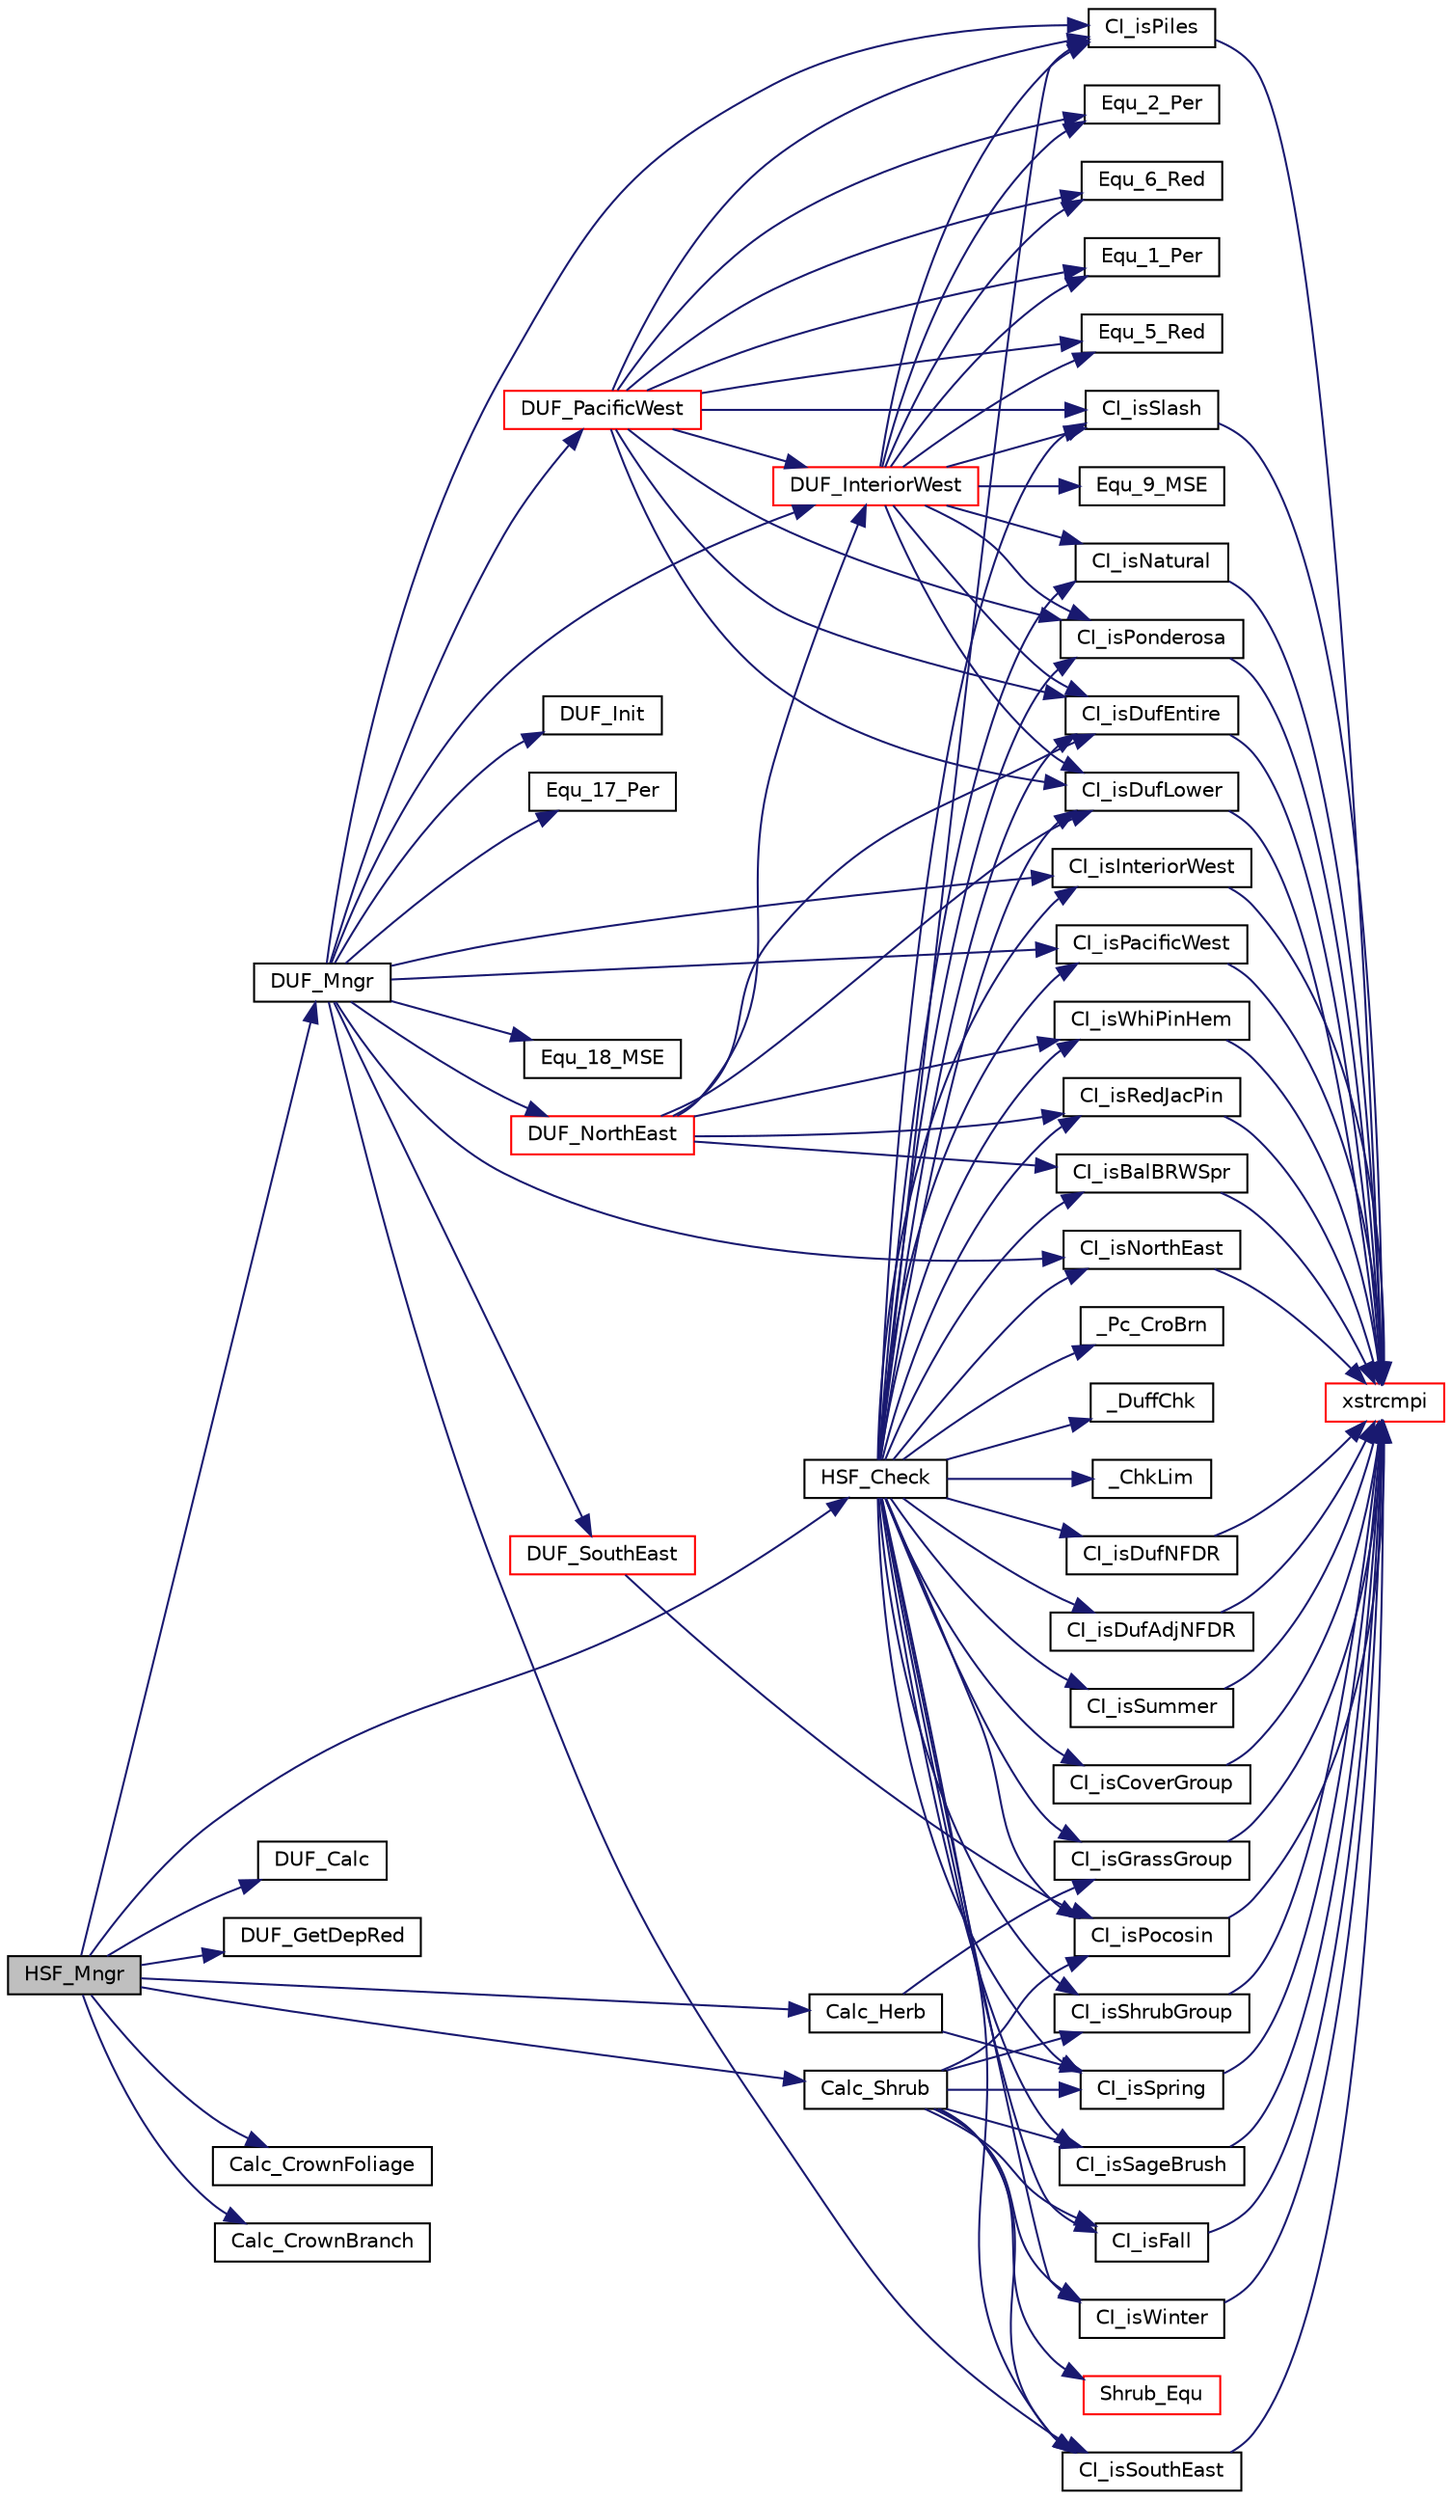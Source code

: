 digraph "HSF_Mngr"
{
  edge [fontname="Helvetica",fontsize="10",labelfontname="Helvetica",labelfontsize="10"];
  node [fontname="Helvetica",fontsize="10",shape=record];
  rankdir="LR";
  Node1 [label="HSF_Mngr",height=0.2,width=0.4,color="black", fillcolor="grey75", style="filled", fontcolor="black"];
  Node1 -> Node2 [color="midnightblue",fontsize="10",style="solid",fontname="Helvetica"];
  Node2 [label="HSF_Check",height=0.2,width=0.4,color="black", fillcolor="white", style="filled",URL="$fof__hsf_8c.html#abfede7c54d1dcc4bd4b9482ba641ac53"];
  Node2 -> Node3 [color="midnightblue",fontsize="10",style="solid",fontname="Helvetica"];
  Node3 [label="_ChkLim",height=0.2,width=0.4,color="black", fillcolor="white", style="filled",URL="$fof__hsf_8c.html#a087697f6572c77b52246185dd6b309e0"];
  Node2 -> Node4 [color="midnightblue",fontsize="10",style="solid",fontname="Helvetica"];
  Node4 [label="_Pc_CroBrn",height=0.2,width=0.4,color="black", fillcolor="white", style="filled",URL="$fof__hsf_8c.html#a575e03844aa7a1504ddb91df1a1c9752"];
  Node2 -> Node5 [color="midnightblue",fontsize="10",style="solid",fontname="Helvetica"];
  Node5 [label="_DuffChk",height=0.2,width=0.4,color="black", fillcolor="white", style="filled",URL="$fof__hsf_8c.html#a794472e02673a3696699e17bd127b86b"];
  Node2 -> Node6 [color="midnightblue",fontsize="10",style="solid",fontname="Helvetica"];
  Node6 [label="CI_isSouthEast",height=0.2,width=0.4,color="black", fillcolor="white", style="filled",URL="$fof__ci_8c.html#a3c38c2d4b1bced3ff317ec9abe2abe84"];
  Node6 -> Node7 [color="midnightblue",fontsize="10",style="solid",fontname="Helvetica"];
  Node7 [label="xstrcmpi",height=0.2,width=0.4,color="red", fillcolor="white", style="filled",URL="$fof__ansi_8h.html#ae4a2af8fafbd412557cbf887bb828c13"];
  Node2 -> Node8 [color="midnightblue",fontsize="10",style="solid",fontname="Helvetica"];
  Node8 [label="CI_isInteriorWest",height=0.2,width=0.4,color="black", fillcolor="white", style="filled",URL="$fof__ci_8c.html#ab546f4602aa52712183b3e4403e2d1e3"];
  Node8 -> Node7 [color="midnightblue",fontsize="10",style="solid",fontname="Helvetica"];
  Node2 -> Node9 [color="midnightblue",fontsize="10",style="solid",fontname="Helvetica"];
  Node9 [label="CI_isPacificWest",height=0.2,width=0.4,color="black", fillcolor="white", style="filled",URL="$fof__ci_8c.html#a8cac1179f67d615aaa915739e6a2c554"];
  Node9 -> Node7 [color="midnightblue",fontsize="10",style="solid",fontname="Helvetica"];
  Node2 -> Node10 [color="midnightblue",fontsize="10",style="solid",fontname="Helvetica"];
  Node10 [label="CI_isNorthEast",height=0.2,width=0.4,color="black", fillcolor="white", style="filled",URL="$fof__ci_8c.html#a16cd99f1f86f56bcd8a6a95e5373eff1"];
  Node10 -> Node7 [color="midnightblue",fontsize="10",style="solid",fontname="Helvetica"];
  Node2 -> Node11 [color="midnightblue",fontsize="10",style="solid",fontname="Helvetica"];
  Node11 [label="CI_isPiles",height=0.2,width=0.4,color="black", fillcolor="white", style="filled",URL="$fof__ci_8c.html#acac95d76ac4503b6b2cf70a617b55503"];
  Node11 -> Node7 [color="midnightblue",fontsize="10",style="solid",fontname="Helvetica"];
  Node2 -> Node12 [color="midnightblue",fontsize="10",style="solid",fontname="Helvetica"];
  Node12 [label="CI_isNatural",height=0.2,width=0.4,color="black", fillcolor="white", style="filled",URL="$fof__ci_8c.html#a07c69289cef1fc870f00c8153317d4de"];
  Node12 -> Node7 [color="midnightblue",fontsize="10",style="solid",fontname="Helvetica"];
  Node2 -> Node13 [color="midnightblue",fontsize="10",style="solid",fontname="Helvetica"];
  Node13 [label="CI_isSlash",height=0.2,width=0.4,color="black", fillcolor="white", style="filled",URL="$fof__ci_8c.html#a336d87710b45e28076a9c954ade18b7e"];
  Node13 -> Node7 [color="midnightblue",fontsize="10",style="solid",fontname="Helvetica"];
  Node2 -> Node14 [color="midnightblue",fontsize="10",style="solid",fontname="Helvetica"];
  Node14 [label="CI_isDufEntire",height=0.2,width=0.4,color="black", fillcolor="white", style="filled",URL="$fof__ci_8c.html#a7313e8bc3f58e28d49fabdefd3d8c92d"];
  Node14 -> Node7 [color="midnightblue",fontsize="10",style="solid",fontname="Helvetica"];
  Node2 -> Node15 [color="midnightblue",fontsize="10",style="solid",fontname="Helvetica"];
  Node15 [label="CI_isDufLower",height=0.2,width=0.4,color="black", fillcolor="white", style="filled",URL="$fof__ci_8c.html#a871f1b2863359cb57a51cb330a75af0b"];
  Node15 -> Node7 [color="midnightblue",fontsize="10",style="solid",fontname="Helvetica"];
  Node2 -> Node16 [color="midnightblue",fontsize="10",style="solid",fontname="Helvetica"];
  Node16 [label="CI_isDufNFDR",height=0.2,width=0.4,color="black", fillcolor="white", style="filled",URL="$fof__ci_8c.html#a4dc21adf226a404c9f6ad34dd4df3687"];
  Node16 -> Node7 [color="midnightblue",fontsize="10",style="solid",fontname="Helvetica"];
  Node2 -> Node17 [color="midnightblue",fontsize="10",style="solid",fontname="Helvetica"];
  Node17 [label="CI_isDufAdjNFDR",height=0.2,width=0.4,color="black", fillcolor="white", style="filled",URL="$fof__ci_8c.html#ae0c9eed5d7856b096c50bc8d39544fa7"];
  Node17 -> Node7 [color="midnightblue",fontsize="10",style="solid",fontname="Helvetica"];
  Node2 -> Node18 [color="midnightblue",fontsize="10",style="solid",fontname="Helvetica"];
  Node18 [label="CI_isSpring",height=0.2,width=0.4,color="black", fillcolor="white", style="filled",URL="$fof__ci_8c.html#a32fec1f1a37f4f90491ef631fa5a8725"];
  Node18 -> Node7 [color="midnightblue",fontsize="10",style="solid",fontname="Helvetica"];
  Node2 -> Node19 [color="midnightblue",fontsize="10",style="solid",fontname="Helvetica"];
  Node19 [label="CI_isFall",height=0.2,width=0.4,color="black", fillcolor="white", style="filled",URL="$fof__ci_8c.html#a00abde20b9bb3f4b849b04b9870804bb"];
  Node19 -> Node7 [color="midnightblue",fontsize="10",style="solid",fontname="Helvetica"];
  Node2 -> Node20 [color="midnightblue",fontsize="10",style="solid",fontname="Helvetica"];
  Node20 [label="CI_isSummer",height=0.2,width=0.4,color="black", fillcolor="white", style="filled",URL="$fof__ci_8c.html#a17543d800b236c76e34c4db9ddd4649e"];
  Node20 -> Node7 [color="midnightblue",fontsize="10",style="solid",fontname="Helvetica"];
  Node2 -> Node21 [color="midnightblue",fontsize="10",style="solid",fontname="Helvetica"];
  Node21 [label="CI_isWinter",height=0.2,width=0.4,color="black", fillcolor="white", style="filled",URL="$fof__ci_8c.html#a4f4c929a15dd8d77f13dcfac6928c358"];
  Node21 -> Node7 [color="midnightblue",fontsize="10",style="solid",fontname="Helvetica"];
  Node2 -> Node22 [color="midnightblue",fontsize="10",style="solid",fontname="Helvetica"];
  Node22 [label="CI_isGrassGroup",height=0.2,width=0.4,color="black", fillcolor="white", style="filled",URL="$fof__ci_8c.html#a1f7b0b30492c6c18d520fb967cd0588d"];
  Node22 -> Node7 [color="midnightblue",fontsize="10",style="solid",fontname="Helvetica"];
  Node2 -> Node23 [color="midnightblue",fontsize="10",style="solid",fontname="Helvetica"];
  Node23 [label="CI_isShrubGroup",height=0.2,width=0.4,color="black", fillcolor="white", style="filled",URL="$fof__ci_8c.html#a77798e442b3785db1d4def7f647c105d"];
  Node23 -> Node7 [color="midnightblue",fontsize="10",style="solid",fontname="Helvetica"];
  Node2 -> Node24 [color="midnightblue",fontsize="10",style="solid",fontname="Helvetica"];
  Node24 [label="CI_isSageBrush",height=0.2,width=0.4,color="black", fillcolor="white", style="filled",URL="$fof__ci_8c.html#a396777a525bab614bbcaee0eb7456a35"];
  Node24 -> Node7 [color="midnightblue",fontsize="10",style="solid",fontname="Helvetica"];
  Node2 -> Node25 [color="midnightblue",fontsize="10",style="solid",fontname="Helvetica"];
  Node25 [label="CI_isPocosin",height=0.2,width=0.4,color="black", fillcolor="white", style="filled",URL="$fof__ci_8c.html#a958f4ebc11233cac1459e2b6989f576e"];
  Node25 -> Node7 [color="midnightblue",fontsize="10",style="solid",fontname="Helvetica"];
  Node2 -> Node26 [color="midnightblue",fontsize="10",style="solid",fontname="Helvetica"];
  Node26 [label="CI_isPonderosa",height=0.2,width=0.4,color="black", fillcolor="white", style="filled",URL="$fof__ci_8c.html#aebcec5d3d23b3c527eafcab11948c276"];
  Node26 -> Node7 [color="midnightblue",fontsize="10",style="solid",fontname="Helvetica"];
  Node2 -> Node27 [color="midnightblue",fontsize="10",style="solid",fontname="Helvetica"];
  Node27 [label="CI_isWhiPinHem",height=0.2,width=0.4,color="black", fillcolor="white", style="filled",URL="$fof__ci_8c.html#ab1779194887fc47974d2e6c62a9a88ad"];
  Node27 -> Node7 [color="midnightblue",fontsize="10",style="solid",fontname="Helvetica"];
  Node2 -> Node28 [color="midnightblue",fontsize="10",style="solid",fontname="Helvetica"];
  Node28 [label="CI_isRedJacPin",height=0.2,width=0.4,color="black", fillcolor="white", style="filled",URL="$fof__ci_8c.html#ac22b59b40f5a16a081ff664f0ec06d03"];
  Node28 -> Node7 [color="midnightblue",fontsize="10",style="solid",fontname="Helvetica"];
  Node2 -> Node29 [color="midnightblue",fontsize="10",style="solid",fontname="Helvetica"];
  Node29 [label="CI_isBalBRWSpr",height=0.2,width=0.4,color="black", fillcolor="white", style="filled",URL="$fof__ci_8c.html#a5e9d76857efb58db36adebf5a60cf1c4"];
  Node29 -> Node7 [color="midnightblue",fontsize="10",style="solid",fontname="Helvetica"];
  Node2 -> Node30 [color="midnightblue",fontsize="10",style="solid",fontname="Helvetica"];
  Node30 [label="CI_isCoverGroup",height=0.2,width=0.4,color="black", fillcolor="white", style="filled",URL="$fof__ci_8c.html#a65adf9dfe898ff297afc07aaa6086715"];
  Node30 -> Node7 [color="midnightblue",fontsize="10",style="solid",fontname="Helvetica"];
  Node1 -> Node31 [color="midnightblue",fontsize="10",style="solid",fontname="Helvetica"];
  Node31 [label="DUF_Mngr",height=0.2,width=0.4,color="black", fillcolor="white", style="filled",URL="$fof__duf_8c.html#a7954b83e190d352c3c273dd8be22c04f"];
  Node31 -> Node32 [color="midnightblue",fontsize="10",style="solid",fontname="Helvetica"];
  Node32 [label="DUF_Init",height=0.2,width=0.4,color="black", fillcolor="white", style="filled",URL="$fof__duf_8c.html#ad777609b0ce1300563989f1dcb0c9988"];
  Node31 -> Node11 [color="midnightblue",fontsize="10",style="solid",fontname="Helvetica"];
  Node31 -> Node33 [color="midnightblue",fontsize="10",style="solid",fontname="Helvetica"];
  Node33 [label="Equ_17_Per",height=0.2,width=0.4,color="black", fillcolor="white", style="filled",URL="$fof__duf_8c.html#a3bcc3b8100c6e3038d716f5fde321c77"];
  Node31 -> Node34 [color="midnightblue",fontsize="10",style="solid",fontname="Helvetica"];
  Node34 [label="Equ_18_MSE",height=0.2,width=0.4,color="black", fillcolor="white", style="filled",URL="$fof__duf_8c.html#a5fcac1537c48860dfe281fdbcbd79715"];
  Node31 -> Node8 [color="midnightblue",fontsize="10",style="solid",fontname="Helvetica"];
  Node31 -> Node35 [color="midnightblue",fontsize="10",style="solid",fontname="Helvetica"];
  Node35 [label="DUF_InteriorWest",height=0.2,width=0.4,color="red", fillcolor="white", style="filled",URL="$fof__duf_8c.html#afc322b95242c6c2ba13dba748838b562"];
  Node35 -> Node11 [color="midnightblue",fontsize="10",style="solid",fontname="Helvetica"];
  Node35 -> Node12 [color="midnightblue",fontsize="10",style="solid",fontname="Helvetica"];
  Node35 -> Node13 [color="midnightblue",fontsize="10",style="solid",fontname="Helvetica"];
  Node35 -> Node15 [color="midnightblue",fontsize="10",style="solid",fontname="Helvetica"];
  Node35 -> Node36 [color="midnightblue",fontsize="10",style="solid",fontname="Helvetica"];
  Node36 [label="Equ_1_Per",height=0.2,width=0.4,color="black", fillcolor="white", style="filled",URL="$fof__duf_8c.html#ad497dd2080e046a59010edf3e98a4a58"];
  Node35 -> Node37 [color="midnightblue",fontsize="10",style="solid",fontname="Helvetica"];
  Node37 [label="Equ_5_Red",height=0.2,width=0.4,color="black", fillcolor="white", style="filled",URL="$fof__duf_8c.html#aa6c8dbd59861d5ddbc2337f3db881839"];
  Node35 -> Node38 [color="midnightblue",fontsize="10",style="solid",fontname="Helvetica"];
  Node38 [label="Equ_9_MSE",height=0.2,width=0.4,color="black", fillcolor="white", style="filled",URL="$fof__duf_8c.html#aa8fd8d322d19dff9115aec2f62632557"];
  Node35 -> Node14 [color="midnightblue",fontsize="10",style="solid",fontname="Helvetica"];
  Node35 -> Node39 [color="midnightblue",fontsize="10",style="solid",fontname="Helvetica"];
  Node39 [label="Equ_2_Per",height=0.2,width=0.4,color="black", fillcolor="white", style="filled",URL="$fof__duf_8c.html#ae2c52427c7d7368cf5027bafdd7408d3"];
  Node35 -> Node40 [color="midnightblue",fontsize="10",style="solid",fontname="Helvetica"];
  Node40 [label="Equ_6_Red",height=0.2,width=0.4,color="black", fillcolor="white", style="filled",URL="$fof__duf_8c.html#a56db849e139ffa2ff5ac3db2ea46860f"];
  Node35 -> Node26 [color="midnightblue",fontsize="10",style="solid",fontname="Helvetica"];
  Node31 -> Node9 [color="midnightblue",fontsize="10",style="solid",fontname="Helvetica"];
  Node31 -> Node41 [color="midnightblue",fontsize="10",style="solid",fontname="Helvetica"];
  Node41 [label="DUF_PacificWest",height=0.2,width=0.4,color="red", fillcolor="white", style="filled",URL="$fof__duf_8c.html#a85a3dbcdd19ae2bf1395bad872c6b3bf"];
  Node41 -> Node11 [color="midnightblue",fontsize="10",style="solid",fontname="Helvetica"];
  Node41 -> Node13 [color="midnightblue",fontsize="10",style="solid",fontname="Helvetica"];
  Node41 -> Node35 [color="midnightblue",fontsize="10",style="solid",fontname="Helvetica"];
  Node41 -> Node26 [color="midnightblue",fontsize="10",style="solid",fontname="Helvetica"];
  Node41 -> Node15 [color="midnightblue",fontsize="10",style="solid",fontname="Helvetica"];
  Node41 -> Node37 [color="midnightblue",fontsize="10",style="solid",fontname="Helvetica"];
  Node41 -> Node14 [color="midnightblue",fontsize="10",style="solid",fontname="Helvetica"];
  Node41 -> Node39 [color="midnightblue",fontsize="10",style="solid",fontname="Helvetica"];
  Node41 -> Node40 [color="midnightblue",fontsize="10",style="solid",fontname="Helvetica"];
  Node41 -> Node36 [color="midnightblue",fontsize="10",style="solid",fontname="Helvetica"];
  Node31 -> Node10 [color="midnightblue",fontsize="10",style="solid",fontname="Helvetica"];
  Node31 -> Node42 [color="midnightblue",fontsize="10",style="solid",fontname="Helvetica"];
  Node42 [label="DUF_NorthEast",height=0.2,width=0.4,color="red", fillcolor="white", style="filled",URL="$fof__duf_8c.html#a977c7b201a90041712c705909dca6b06"];
  Node42 -> Node27 [color="midnightblue",fontsize="10",style="solid",fontname="Helvetica"];
  Node42 -> Node35 [color="midnightblue",fontsize="10",style="solid",fontname="Helvetica"];
  Node42 -> Node28 [color="midnightblue",fontsize="10",style="solid",fontname="Helvetica"];
  Node42 -> Node29 [color="midnightblue",fontsize="10",style="solid",fontname="Helvetica"];
  Node42 -> Node14 [color="midnightblue",fontsize="10",style="solid",fontname="Helvetica"];
  Node42 -> Node15 [color="midnightblue",fontsize="10",style="solid",fontname="Helvetica"];
  Node31 -> Node6 [color="midnightblue",fontsize="10",style="solid",fontname="Helvetica"];
  Node31 -> Node43 [color="midnightblue",fontsize="10",style="solid",fontname="Helvetica"];
  Node43 [label="DUF_SouthEast",height=0.2,width=0.4,color="red", fillcolor="white", style="filled",URL="$fof__duf_8c.html#a8fde352589f18479e3f1043c04138384"];
  Node43 -> Node25 [color="midnightblue",fontsize="10",style="solid",fontname="Helvetica"];
  Node1 -> Node44 [color="midnightblue",fontsize="10",style="solid",fontname="Helvetica"];
  Node44 [label="DUF_Calc",height=0.2,width=0.4,color="black", fillcolor="white", style="filled",URL="$fof__duf_8c.html#ab016f203901ec54b4a0a6e41240c5841"];
  Node1 -> Node45 [color="midnightblue",fontsize="10",style="solid",fontname="Helvetica"];
  Node45 [label="DUF_GetDepRed",height=0.2,width=0.4,color="black", fillcolor="white", style="filled",URL="$fof__duf_8c.html#a6a6458dc25e59c3232402f36e2a4cb1e"];
  Node1 -> Node46 [color="midnightblue",fontsize="10",style="solid",fontname="Helvetica"];
  Node46 [label="Calc_Herb",height=0.2,width=0.4,color="black", fillcolor="white", style="filled",URL="$fof__hsf_8c.html#a9a44767fa38ed3886af4e13284e5c2ee"];
  Node46 -> Node22 [color="midnightblue",fontsize="10",style="solid",fontname="Helvetica"];
  Node46 -> Node18 [color="midnightblue",fontsize="10",style="solid",fontname="Helvetica"];
  Node1 -> Node47 [color="midnightblue",fontsize="10",style="solid",fontname="Helvetica"];
  Node47 [label="Calc_Shrub",height=0.2,width=0.4,color="black", fillcolor="white", style="filled",URL="$fof__hsf_8c.html#a87bacd491d40d4fb1e62b17466c721a3"];
  Node47 -> Node24 [color="midnightblue",fontsize="10",style="solid",fontname="Helvetica"];
  Node47 -> Node19 [color="midnightblue",fontsize="10",style="solid",fontname="Helvetica"];
  Node47 -> Node23 [color="midnightblue",fontsize="10",style="solid",fontname="Helvetica"];
  Node47 -> Node6 [color="midnightblue",fontsize="10",style="solid",fontname="Helvetica"];
  Node47 -> Node25 [color="midnightblue",fontsize="10",style="solid",fontname="Helvetica"];
  Node47 -> Node18 [color="midnightblue",fontsize="10",style="solid",fontname="Helvetica"];
  Node47 -> Node21 [color="midnightblue",fontsize="10",style="solid",fontname="Helvetica"];
  Node47 -> Node48 [color="midnightblue",fontsize="10",style="solid",fontname="Helvetica"];
  Node48 [label="Shrub_Equ",height=0.2,width=0.4,color="red", fillcolor="white", style="filled",URL="$fof__hsf_8c.html#ab2bb690d15d21d06f2edf43ec5fad97c"];
  Node1 -> Node49 [color="midnightblue",fontsize="10",style="solid",fontname="Helvetica"];
  Node49 [label="Calc_CrownFoliage",height=0.2,width=0.4,color="black", fillcolor="white", style="filled",URL="$fof__hsf_8c.html#a9371cb14e6a3bda9d6009b30f467b23c"];
  Node1 -> Node50 [color="midnightblue",fontsize="10",style="solid",fontname="Helvetica"];
  Node50 [label="Calc_CrownBranch",height=0.2,width=0.4,color="black", fillcolor="white", style="filled",URL="$fof__hsf_8c.html#a5ff816b687918b263fc3071cb6b96a6b"];
}
